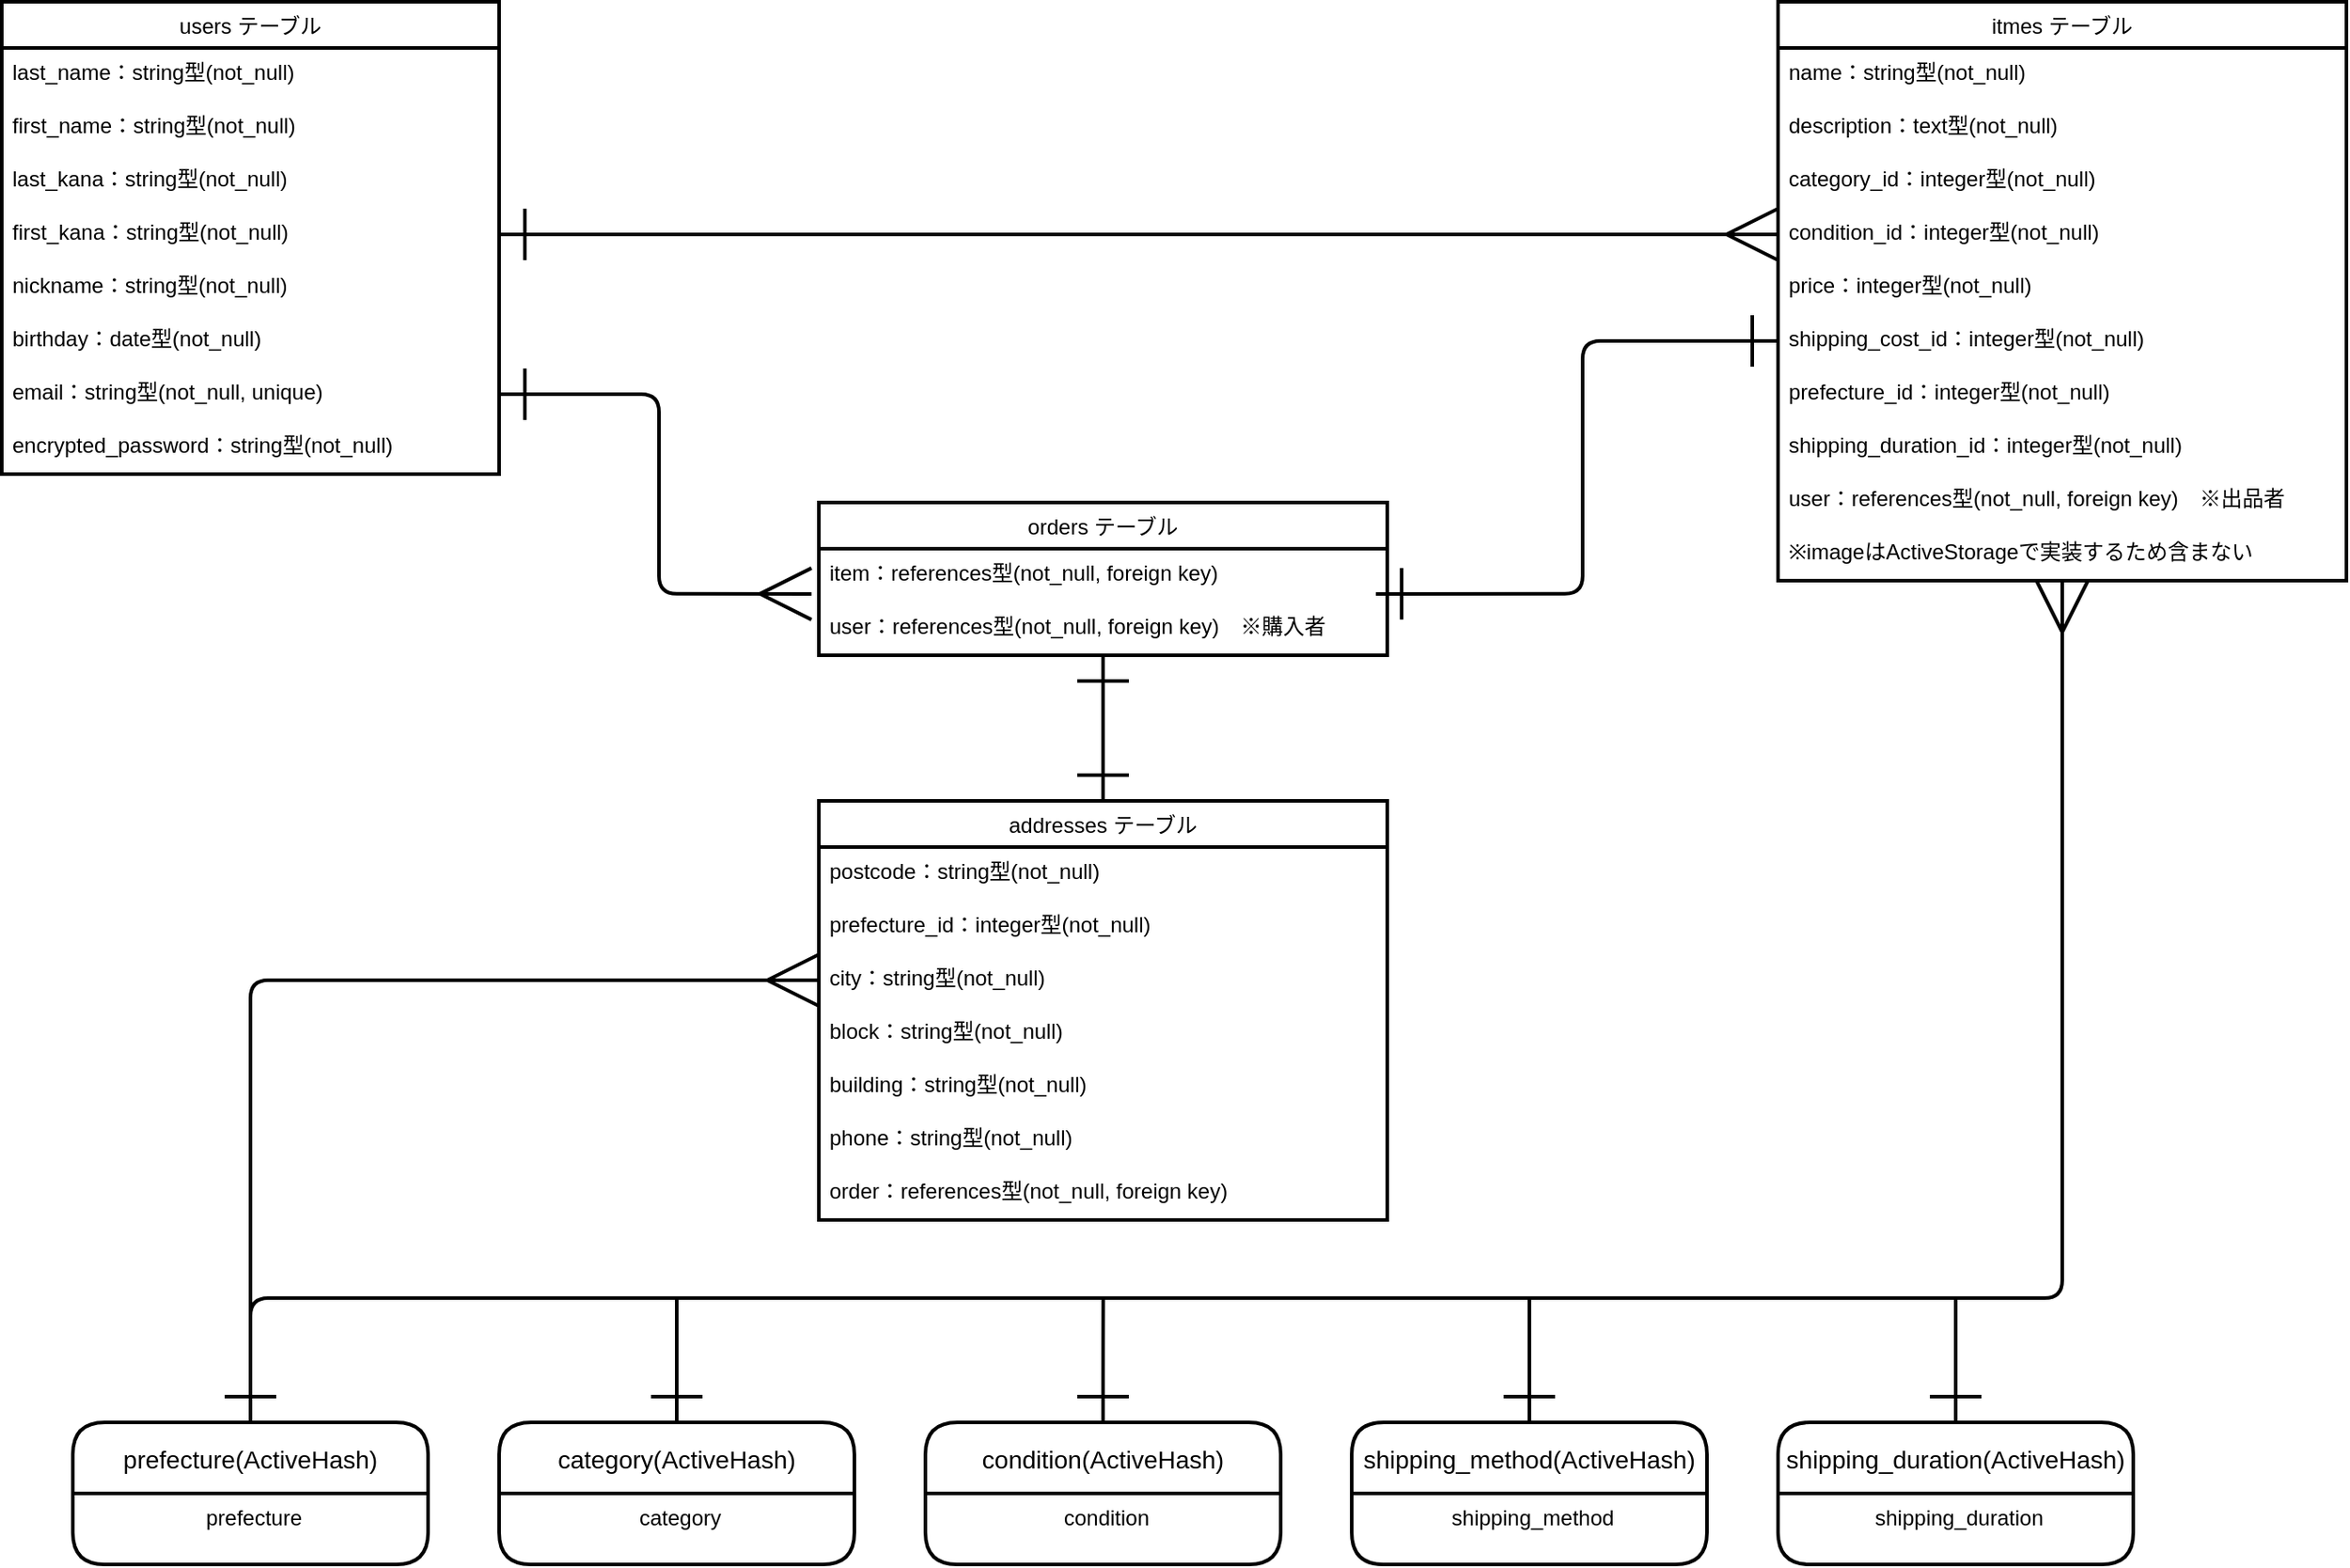 <mxfile>
    <diagram id="FJ0M9mBe0Wo4Ruo3_8iB" name="ページ1">
        <mxGraphModel dx="706" dy="532" grid="1" gridSize="10" guides="1" tooltips="1" connect="1" arrows="1" fold="1" page="1" pageScale="1" pageWidth="827" pageHeight="1169" math="0" shadow="0">
            <root>
                <mxCell id="0"/>
                <mxCell id="1" parent="0"/>
                <mxCell id="2" value="users テーブル" style="swimlane;fontStyle=0;childLayout=stackLayout;horizontal=1;startSize=26;horizontalStack=0;resizeParent=1;resizeParentMax=0;resizeLast=0;collapsible=1;marginBottom=0;align=center;fontSize=12;labelBackgroundColor=none;labelBorderColor=none;strokeWidth=2;swimlaneFillColor=default;" vertex="1" parent="1">
                    <mxGeometry x="180" y="160" width="280" height="266" as="geometry"/>
                </mxCell>
                <mxCell id="24" value="last_name：string型(not_null)" style="text;spacingLeft=4;spacingRight=4;overflow=hidden;rotatable=0;points=[[0,0.5],[1,0.5]];portConstraint=eastwest;fontSize=12;labelBackgroundColor=none;labelBorderColor=none;strokeWidth=2;" vertex="1" parent="2">
                    <mxGeometry y="26" width="280" height="30" as="geometry"/>
                </mxCell>
                <mxCell id="25" value="first_name：string型(not_null)" style="text;spacingLeft=4;spacingRight=4;overflow=hidden;rotatable=0;points=[[0,0.5],[1,0.5]];portConstraint=eastwest;fontSize=12;labelBackgroundColor=none;labelBorderColor=none;strokeWidth=2;" vertex="1" parent="2">
                    <mxGeometry y="56" width="280" height="30" as="geometry"/>
                </mxCell>
                <mxCell id="26" value="last_kana：string型(not_null)" style="text;spacingLeft=4;spacingRight=4;overflow=hidden;rotatable=0;points=[[0,0.5],[1,0.5]];portConstraint=eastwest;fontSize=12;labelBackgroundColor=none;labelBorderColor=none;strokeWidth=2;" vertex="1" parent="2">
                    <mxGeometry y="86" width="280" height="30" as="geometry"/>
                </mxCell>
                <mxCell id="27" value="first_kana：string型(not_null)" style="text;spacingLeft=4;spacingRight=4;overflow=hidden;rotatable=0;points=[[0,0.5],[1,0.5]];portConstraint=eastwest;fontSize=12;labelBackgroundColor=none;labelBorderColor=none;strokeWidth=2;" vertex="1" parent="2">
                    <mxGeometry y="116" width="280" height="30" as="geometry"/>
                </mxCell>
                <mxCell id="28" value="nickname：string型(not_null)" style="text;spacingLeft=4;spacingRight=4;overflow=hidden;rotatable=0;points=[[0,0.5],[1,0.5]];portConstraint=eastwest;fontSize=12;labelBackgroundColor=none;labelBorderColor=none;strokeWidth=2;" vertex="1" parent="2">
                    <mxGeometry y="146" width="280" height="30" as="geometry"/>
                </mxCell>
                <mxCell id="83" value="birthday：date型(not_null)" style="text;spacingLeft=4;spacingRight=4;overflow=hidden;rotatable=0;points=[[0,0.5],[1,0.5]];portConstraint=eastwest;fontSize=12;labelBackgroundColor=none;labelBorderColor=none;strokeWidth=2;" vertex="1" parent="2">
                    <mxGeometry y="176" width="280" height="30" as="geometry"/>
                </mxCell>
                <mxCell id="33" value="email：string型(not_null, unique)" style="text;spacingLeft=4;spacingRight=4;overflow=hidden;rotatable=0;points=[[0,0.5],[1,0.5]];portConstraint=eastwest;fontSize=12;labelBackgroundColor=none;labelBorderColor=none;strokeWidth=2;" vertex="1" parent="2">
                    <mxGeometry y="206" width="280" height="30" as="geometry"/>
                </mxCell>
                <mxCell id="29" value="encrypted_password：string型(not_null)" style="text;spacingLeft=4;spacingRight=4;overflow=hidden;rotatable=0;points=[[0,0.5],[1,0.5]];portConstraint=eastwest;fontSize=12;labelBackgroundColor=none;labelBorderColor=none;strokeWidth=2;" vertex="1" parent="2">
                    <mxGeometry y="236" width="280" height="30" as="geometry"/>
                </mxCell>
                <mxCell id="6" value="itmes テーブル" style="swimlane;fontStyle=0;childLayout=stackLayout;horizontal=1;startSize=26;horizontalStack=0;resizeParent=1;resizeParentMax=0;resizeLast=0;collapsible=1;marginBottom=0;align=center;fontSize=12;labelBackgroundColor=none;labelBorderColor=none;strokeWidth=2;swimlaneFillColor=default;gradientColor=none;" vertex="1" parent="1">
                    <mxGeometry x="1180" y="160" width="320" height="326" as="geometry"/>
                </mxCell>
                <mxCell id="7" value="name：string型(not_null)" style="text;spacingLeft=4;spacingRight=4;overflow=hidden;rotatable=0;points=[[0,0.5],[1,0.5]];portConstraint=eastwest;fontSize=12;labelBackgroundColor=none;labelBorderColor=none;strokeWidth=2;" vertex="1" parent="6">
                    <mxGeometry y="26" width="320" height="30" as="geometry"/>
                </mxCell>
                <mxCell id="34" value="description：text型(not_null)" style="text;spacingLeft=4;spacingRight=4;overflow=hidden;rotatable=0;points=[[0,0.5],[1,0.5]];portConstraint=eastwest;fontSize=12;labelBackgroundColor=none;labelBorderColor=none;strokeWidth=2;" vertex="1" parent="6">
                    <mxGeometry y="56" width="320" height="30" as="geometry"/>
                </mxCell>
                <mxCell id="35" value="category_id：integer型(not_null)" style="text;spacingLeft=4;spacingRight=4;overflow=hidden;rotatable=0;points=[[0,0.5],[1,0.5]];portConstraint=eastwest;fontSize=12;labelBackgroundColor=none;labelBorderColor=none;strokeWidth=2;" vertex="1" parent="6">
                    <mxGeometry y="86" width="320" height="30" as="geometry"/>
                </mxCell>
                <mxCell id="36" value="condition_id：integer型(not_null)" style="text;spacingLeft=4;spacingRight=4;overflow=hidden;rotatable=0;points=[[0,0.5],[1,0.5]];portConstraint=eastwest;fontSize=12;labelBackgroundColor=none;labelBorderColor=none;strokeWidth=2;" vertex="1" parent="6">
                    <mxGeometry y="116" width="320" height="30" as="geometry"/>
                </mxCell>
                <mxCell id="37" value="price：integer型(not_null)&#10;" style="text;spacingLeft=4;spacingRight=4;overflow=hidden;rotatable=0;points=[[0,0.5],[1,0.5]];portConstraint=eastwest;fontSize=12;labelBackgroundColor=none;labelBorderColor=none;strokeWidth=2;" vertex="1" parent="6">
                    <mxGeometry y="146" width="320" height="30" as="geometry"/>
                </mxCell>
                <mxCell id="42" value="shipping_cost_id：integer型(not_null)&#10;" style="text;spacingLeft=4;spacingRight=4;overflow=hidden;rotatable=0;points=[[0,0.5],[1,0.5]];portConstraint=eastwest;fontSize=12;labelBackgroundColor=none;labelBorderColor=none;strokeWidth=2;" vertex="1" parent="6">
                    <mxGeometry y="176" width="320" height="30" as="geometry"/>
                </mxCell>
                <mxCell id="43" value="prefecture_id：integer型(not_null)&#10;" style="text;spacingLeft=4;spacingRight=4;overflow=hidden;rotatable=0;points=[[0,0.5],[1,0.5]];portConstraint=eastwest;fontSize=12;labelBackgroundColor=none;labelBorderColor=none;strokeWidth=2;" vertex="1" parent="6">
                    <mxGeometry y="206" width="320" height="30" as="geometry"/>
                </mxCell>
                <mxCell id="44" value="shipping_duration_id：integer型(not_null)&#10;" style="text;spacingLeft=4;spacingRight=4;overflow=hidden;rotatable=0;points=[[0,0.5],[1,0.5]];portConstraint=eastwest;fontSize=12;labelBackgroundColor=none;labelBorderColor=none;strokeWidth=2;" vertex="1" parent="6">
                    <mxGeometry y="236" width="320" height="30" as="geometry"/>
                </mxCell>
                <mxCell id="45" value="user：references型(not_null, foreign key)　※出品者" style="text;spacingLeft=4;spacingRight=4;overflow=hidden;rotatable=0;points=[[0,0.5],[1,0.5]];portConstraint=eastwest;fontSize=12;labelBackgroundColor=none;labelBorderColor=none;strokeWidth=2;" vertex="1" parent="6">
                    <mxGeometry y="266" width="320" height="30" as="geometry"/>
                </mxCell>
                <mxCell id="39" value="※imageはActiveStorageで実装するため含まない" style="text;spacingLeft=4;spacingRight=4;overflow=hidden;rotatable=0;points=[[0,0.5],[1,0.5]];portConstraint=eastwest;fontSize=12;labelBackgroundColor=none;labelBorderColor=none;strokeWidth=2;" vertex="1" parent="6">
                    <mxGeometry y="296" width="320" height="30" as="geometry"/>
                </mxCell>
                <mxCell id="10" value="orders テーブル" style="swimlane;fontStyle=0;childLayout=stackLayout;horizontal=1;startSize=26;horizontalStack=0;resizeParent=1;resizeParentMax=0;resizeLast=0;collapsible=1;marginBottom=0;align=center;fontSize=12;labelBackgroundColor=none;labelBorderColor=none;strokeWidth=2;swimlaneFillColor=default;" vertex="1" parent="1">
                    <mxGeometry x="640" y="442" width="320" height="86" as="geometry"/>
                </mxCell>
                <mxCell id="11" value="item：references型(not_null, foreign key)" style="text;spacingLeft=4;spacingRight=4;overflow=hidden;rotatable=0;points=[[0,0.5],[1,0.5]];portConstraint=eastwest;fontSize=12;labelBackgroundColor=none;labelBorderColor=none;strokeWidth=2;" vertex="1" parent="10">
                    <mxGeometry y="26" width="320" height="30" as="geometry"/>
                </mxCell>
                <mxCell id="51" value="user：references型(not_null, foreign key)　※購入者" style="text;spacingLeft=4;spacingRight=4;overflow=hidden;rotatable=0;points=[[0,0.5],[1,0.5]];portConstraint=eastwest;fontSize=12;labelBackgroundColor=none;labelBorderColor=none;strokeWidth=2;" vertex="1" parent="10">
                    <mxGeometry y="56" width="320" height="30" as="geometry"/>
                </mxCell>
                <mxCell id="78" value="" style="edgeStyle=none;exitX=0.5;exitY=0;exitDx=0;exitDy=0;startArrow=ERone;startFill=0;endArrow=ERone;endFill=0;startSize=26;endSize=26;labelBackgroundColor=none;labelBorderColor=none;fontSize=12;fontColor=default;strokeWidth=2;" edge="1" parent="1" source="14" target="13">
                    <mxGeometry relative="1" as="geometry"/>
                </mxCell>
                <mxCell id="85" style="html=0;exitX=0.5;exitY=0;exitDx=0;exitDy=0;labelBackgroundColor=none;labelBorderColor=none;strokeWidth=2;fontSize=12;fontColor=default;startArrow=ERone;startFill=0;endArrow=ERone;endFill=0;startSize=26;endSize=26;elbow=vertical;" edge="1" parent="1" source="14" target="51">
                    <mxGeometry relative="1" as="geometry">
                        <mxPoint x="790" y="540" as="targetPoint"/>
                    </mxGeometry>
                </mxCell>
                <mxCell id="14" value="addresses テーブル" style="swimlane;fontStyle=0;childLayout=stackLayout;horizontal=1;startSize=26;horizontalStack=0;resizeParent=1;resizeParentMax=0;resizeLast=0;collapsible=1;marginBottom=0;align=center;fontSize=12;labelBackgroundColor=none;labelBorderColor=none;strokeWidth=2;swimlaneFillColor=default;" vertex="1" parent="1">
                    <mxGeometry x="640" y="610" width="320" height="236" as="geometry"/>
                </mxCell>
                <mxCell id="15" value="postcode：string型(not_null)" style="text;spacingLeft=4;spacingRight=4;overflow=hidden;rotatable=0;points=[[0,0.5],[1,0.5]];portConstraint=eastwest;fontSize=12;labelBackgroundColor=none;labelBorderColor=none;strokeWidth=2;" vertex="1" parent="14">
                    <mxGeometry y="26" width="320" height="30" as="geometry"/>
                </mxCell>
                <mxCell id="16" value="prefecture_id：integer型(not_null)&#10;" style="text;spacingLeft=4;spacingRight=4;overflow=hidden;rotatable=0;points=[[0,0.5],[1,0.5]];portConstraint=eastwest;fontSize=12;labelBackgroundColor=none;labelBorderColor=none;strokeWidth=2;" vertex="1" parent="14">
                    <mxGeometry y="56" width="320" height="30" as="geometry"/>
                </mxCell>
                <mxCell id="74" value="city：string型(not_null)&#10;" style="text;spacingLeft=4;spacingRight=4;overflow=hidden;rotatable=0;points=[[0,0.5],[1,0.5]];portConstraint=eastwest;fontSize=12;labelBackgroundColor=none;labelBorderColor=none;strokeWidth=2;" vertex="1" parent="14">
                    <mxGeometry y="86" width="320" height="30" as="geometry"/>
                </mxCell>
                <mxCell id="73" value="block：string型(not_null)&#10;" style="text;spacingLeft=4;spacingRight=4;overflow=hidden;rotatable=0;points=[[0,0.5],[1,0.5]];portConstraint=eastwest;fontSize=12;labelBackgroundColor=none;labelBorderColor=none;strokeWidth=2;" vertex="1" parent="14">
                    <mxGeometry y="116" width="320" height="30" as="geometry"/>
                </mxCell>
                <mxCell id="87" value="building：string型(not_null)&#10;" style="text;spacingLeft=4;spacingRight=4;overflow=hidden;rotatable=0;points=[[0,0.5],[1,0.5]];portConstraint=eastwest;fontSize=12;labelBackgroundColor=none;labelBorderColor=none;strokeWidth=2;" vertex="1" parent="14">
                    <mxGeometry y="146" width="320" height="30" as="geometry"/>
                </mxCell>
                <mxCell id="32" value="phone：string型(not_null)" style="text;spacingLeft=4;spacingRight=4;overflow=hidden;rotatable=0;points=[[0,0.5],[1,0.5]];portConstraint=eastwest;fontSize=12;labelBackgroundColor=none;labelBorderColor=none;strokeWidth=2;" vertex="1" parent="14">
                    <mxGeometry y="176" width="320" height="30" as="geometry"/>
                </mxCell>
                <mxCell id="72" value="order：references型(not_null, foreign key)&#10;" style="text;spacingLeft=4;spacingRight=4;overflow=hidden;rotatable=0;points=[[0,0.5],[1,0.5]];portConstraint=eastwest;fontSize=12;labelBackgroundColor=none;labelBorderColor=none;strokeWidth=2;" vertex="1" parent="14">
                    <mxGeometry y="206" width="320" height="30" as="geometry"/>
                </mxCell>
                <mxCell id="75" value="" style="edgeStyle=none;exitX=1;exitY=0.5;exitDx=0;exitDy=0;entryX=0;entryY=0.5;entryDx=0;entryDy=0;startArrow=ERone;startFill=0;endArrow=ERmany;endFill=0;startSize=26;endSize=26;labelBackgroundColor=none;labelBorderColor=none;fontSize=12;fontColor=default;strokeWidth=2;" edge="1" parent="1" source="27" target="36">
                    <mxGeometry relative="1" as="geometry"/>
                </mxCell>
                <mxCell id="76" value="" style="edgeStyle=orthogonalEdgeStyle;exitX=0;exitY=0.5;exitDx=0;exitDy=0;entryX=0.98;entryY=-0.152;entryDx=0;entryDy=0;startArrow=ERone;startFill=0;endArrow=ERone;endFill=0;startSize=26;endSize=26;labelBackgroundColor=none;labelBorderColor=none;fontSize=12;fontColor=default;strokeWidth=2;entryPerimeter=0;" edge="1" parent="1" source="42" target="51">
                    <mxGeometry relative="1" as="geometry"/>
                </mxCell>
                <mxCell id="79" value="" style="edgeStyle=orthogonalEdgeStyle;exitX=-0.013;exitY=-0.152;exitDx=0;exitDy=0;entryX=1;entryY=0.5;entryDx=0;entryDy=0;startArrow=ERmany;startFill=0;endArrow=ERone;endFill=0;startSize=26;endSize=26;elbow=vertical;labelBackgroundColor=none;labelBorderColor=none;fontSize=12;fontColor=default;strokeWidth=2;exitPerimeter=0;" edge="1" parent="1" source="51" target="33">
                    <mxGeometry relative="1" as="geometry"/>
                </mxCell>
                <mxCell id="127" style="edgeStyle=orthogonalEdgeStyle;elbow=vertical;html=0;exitX=0.5;exitY=0;exitDx=0;exitDy=0;entryX=0;entryY=0.5;entryDx=0;entryDy=0;labelBackgroundColor=none;labelBorderColor=none;strokeWidth=2;fontSize=12;fontColor=default;startArrow=ERone;startFill=0;endArrow=ERmany;endFill=0;startSize=26;endSize=26;" edge="1" parent="1" source="92" target="74">
                    <mxGeometry relative="1" as="geometry"/>
                </mxCell>
                <mxCell id="92" value="prefecture(ActiveHash)" style="swimlane;childLayout=stackLayout;horizontal=1;startSize=40;horizontalStack=0;rounded=1;fontSize=14;fontStyle=0;strokeWidth=2;resizeParent=0;resizeLast=1;shadow=0;dashed=0;align=center;labelBackgroundColor=none;labelBorderColor=none;fontColor=default;gradientColor=none;html=0;swimlaneFillColor=default;" vertex="1" parent="1">
                    <mxGeometry x="220" y="960" width="200" height="80" as="geometry"/>
                </mxCell>
                <mxCell id="93" value="prefecture" style="align=center;strokeColor=none;fillColor=none;spacingLeft=4;fontSize=12;verticalAlign=top;resizable=0;rotatable=0;part=1;labelBackgroundColor=none;labelBorderColor=none;strokeWidth=2;fontColor=default;html=0;" vertex="1" parent="92">
                    <mxGeometry y="40" width="200" height="40" as="geometry"/>
                </mxCell>
                <mxCell id="121" style="edgeStyle=elbowEdgeStyle;html=0;exitX=0.5;exitY=0;exitDx=0;exitDy=0;labelBackgroundColor=none;labelBorderColor=none;strokeWidth=2;fontSize=12;fontColor=default;startArrow=ERone;startFill=0;endArrow=ERmany;endFill=0;startSize=26;endSize=26;elbow=vertical;" edge="1" parent="1" source="92" target="39">
                    <mxGeometry relative="1" as="geometry">
                        <Array as="points">
                            <mxPoint x="960" y="890"/>
                        </Array>
                    </mxGeometry>
                </mxCell>
                <mxCell id="126" style="edgeStyle=elbowEdgeStyle;elbow=vertical;html=0;exitX=0.5;exitY=0;exitDx=0;exitDy=0;labelBackgroundColor=none;labelBorderColor=none;strokeWidth=2;fontSize=12;fontColor=default;startArrow=ERone;startFill=0;endArrow=none;endFill=0;startSize=26;endSize=26;" edge="1" parent="1" source="100">
                    <mxGeometry relative="1" as="geometry">
                        <mxPoint x="560" y="890" as="targetPoint"/>
                    </mxGeometry>
                </mxCell>
                <mxCell id="100" value="category(ActiveHash)" style="swimlane;childLayout=stackLayout;horizontal=1;startSize=40;horizontalStack=0;rounded=1;fontSize=14;fontStyle=0;strokeWidth=2;resizeParent=0;resizeLast=1;shadow=0;dashed=0;align=center;labelBackgroundColor=none;labelBorderColor=none;fontColor=default;gradientColor=none;html=0;swimlaneFillColor=default;" vertex="1" parent="1">
                    <mxGeometry x="460" y="960" width="200" height="80" as="geometry"/>
                </mxCell>
                <mxCell id="101" value="category" style="align=center;strokeColor=none;fillColor=none;spacingLeft=4;fontSize=12;verticalAlign=top;resizable=0;rotatable=0;part=1;labelBackgroundColor=none;labelBorderColor=none;strokeWidth=2;fontColor=default;html=0;" vertex="1" parent="100">
                    <mxGeometry y="40" width="200" height="40" as="geometry"/>
                </mxCell>
                <mxCell id="125" style="edgeStyle=elbowEdgeStyle;elbow=vertical;html=0;exitX=0.5;exitY=0;exitDx=0;exitDy=0;labelBackgroundColor=none;labelBorderColor=none;strokeWidth=2;fontSize=12;fontColor=default;startArrow=ERone;startFill=0;endArrow=none;endFill=0;startSize=26;endSize=26;" edge="1" parent="1" source="102">
                    <mxGeometry relative="1" as="geometry">
                        <mxPoint x="800.118" y="890" as="targetPoint"/>
                    </mxGeometry>
                </mxCell>
                <mxCell id="102" value="condition(ActiveHash)" style="swimlane;childLayout=stackLayout;horizontal=1;startSize=40;horizontalStack=0;rounded=1;fontSize=14;fontStyle=0;strokeWidth=2;resizeParent=0;resizeLast=1;shadow=0;dashed=0;align=center;labelBackgroundColor=none;labelBorderColor=none;fontColor=default;gradientColor=none;html=0;swimlaneFillColor=default;" vertex="1" parent="1">
                    <mxGeometry x="700" y="960" width="200" height="80" as="geometry"/>
                </mxCell>
                <mxCell id="103" value="condition" style="align=center;strokeColor=none;fillColor=none;spacingLeft=4;fontSize=12;verticalAlign=top;resizable=0;rotatable=0;part=1;labelBackgroundColor=none;labelBorderColor=none;strokeWidth=2;fontColor=default;html=0;" vertex="1" parent="102">
                    <mxGeometry y="40" width="200" height="40" as="geometry"/>
                </mxCell>
                <mxCell id="124" style="edgeStyle=elbowEdgeStyle;elbow=vertical;html=0;exitX=0.5;exitY=0;exitDx=0;exitDy=0;labelBackgroundColor=none;labelBorderColor=none;strokeWidth=2;fontSize=12;fontColor=default;startArrow=ERone;startFill=0;endArrow=none;endFill=0;startSize=26;endSize=26;" edge="1" parent="1" source="117">
                    <mxGeometry relative="1" as="geometry">
                        <mxPoint x="1280" y="890" as="targetPoint"/>
                    </mxGeometry>
                </mxCell>
                <mxCell id="117" value="shipping_duration(ActiveHash)" style="swimlane;childLayout=stackLayout;horizontal=1;startSize=40;horizontalStack=0;rounded=1;fontSize=14;fontStyle=0;strokeWidth=2;resizeParent=0;resizeLast=1;shadow=0;dashed=0;align=center;labelBackgroundColor=none;labelBorderColor=none;fontColor=default;gradientColor=none;html=0;swimlaneFillColor=default;" vertex="1" parent="1">
                    <mxGeometry x="1180" y="960" width="200" height="80" as="geometry"/>
                </mxCell>
                <mxCell id="118" value="shipping_duration" style="align=center;strokeColor=none;fillColor=none;spacingLeft=4;fontSize=12;verticalAlign=top;resizable=0;rotatable=0;part=1;labelBackgroundColor=none;labelBorderColor=none;strokeWidth=2;fontColor=default;html=0;" vertex="1" parent="117">
                    <mxGeometry y="40" width="200" height="40" as="geometry"/>
                </mxCell>
                <mxCell id="123" style="edgeStyle=elbowEdgeStyle;elbow=vertical;html=0;exitX=0.5;exitY=0;exitDx=0;exitDy=0;labelBackgroundColor=none;labelBorderColor=none;strokeWidth=2;fontSize=12;fontColor=default;startArrow=ERone;startFill=0;endArrow=none;endFill=0;startSize=26;endSize=26;" edge="1" parent="1" source="119">
                    <mxGeometry relative="1" as="geometry">
                        <mxPoint x="1040" y="890" as="targetPoint"/>
                    </mxGeometry>
                </mxCell>
                <mxCell id="119" value="shipping_method(ActiveHash)" style="swimlane;childLayout=stackLayout;horizontal=1;startSize=40;horizontalStack=0;rounded=1;fontSize=14;fontStyle=0;strokeWidth=2;resizeParent=0;resizeLast=1;shadow=0;dashed=0;align=center;labelBackgroundColor=none;labelBorderColor=none;fontColor=default;gradientColor=none;html=0;swimlaneFillColor=default;" vertex="1" parent="1">
                    <mxGeometry x="940" y="960" width="200" height="80" as="geometry"/>
                </mxCell>
                <mxCell id="120" value="shipping_method" style="align=center;strokeColor=none;fillColor=none;spacingLeft=4;fontSize=12;verticalAlign=top;resizable=0;rotatable=0;part=1;labelBackgroundColor=none;labelBorderColor=none;strokeWidth=2;fontColor=default;html=0;" vertex="1" parent="119">
                    <mxGeometry y="40" width="200" height="40" as="geometry"/>
                </mxCell>
            </root>
        </mxGraphModel>
    </diagram>
</mxfile>